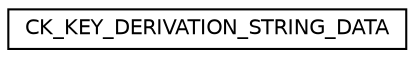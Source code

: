 digraph "Graphical Class Hierarchy"
{
  edge [fontname="Helvetica",fontsize="10",labelfontname="Helvetica",labelfontsize="10"];
  node [fontname="Helvetica",fontsize="10",shape=record];
  rankdir="LR";
  Node0 [label="CK_KEY_DERIVATION_STRING_DATA",height=0.2,width=0.4,color="black", fillcolor="white", style="filled",URL="$struct_c_k___k_e_y___d_e_r_i_v_a_t_i_o_n___s_t_r_i_n_g___d_a_t_a.html"];
}

